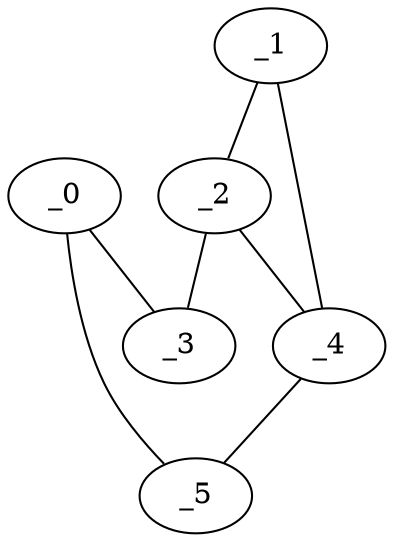 graph EP1_0040 {
	_0	 [x="2.24529",
		y="2.85524"];
	_3	 [x="0.491509",
		y="2.87512"];
	_0 -- _3;
	_5	 [x="1.75263",
		y="2.142"];
	_0 -- _5;
	_1	 [x="2.05037",
		y="0.483565"];
	_2	 [x="0.872657",
		y="0.559822"];
	_1 -- _2;
	_4	 [x="0.625695",
		y="1.39986"];
	_1 -- _4;
	_2 -- _3;
	_2 -- _4;
	_4 -- _5;
}
